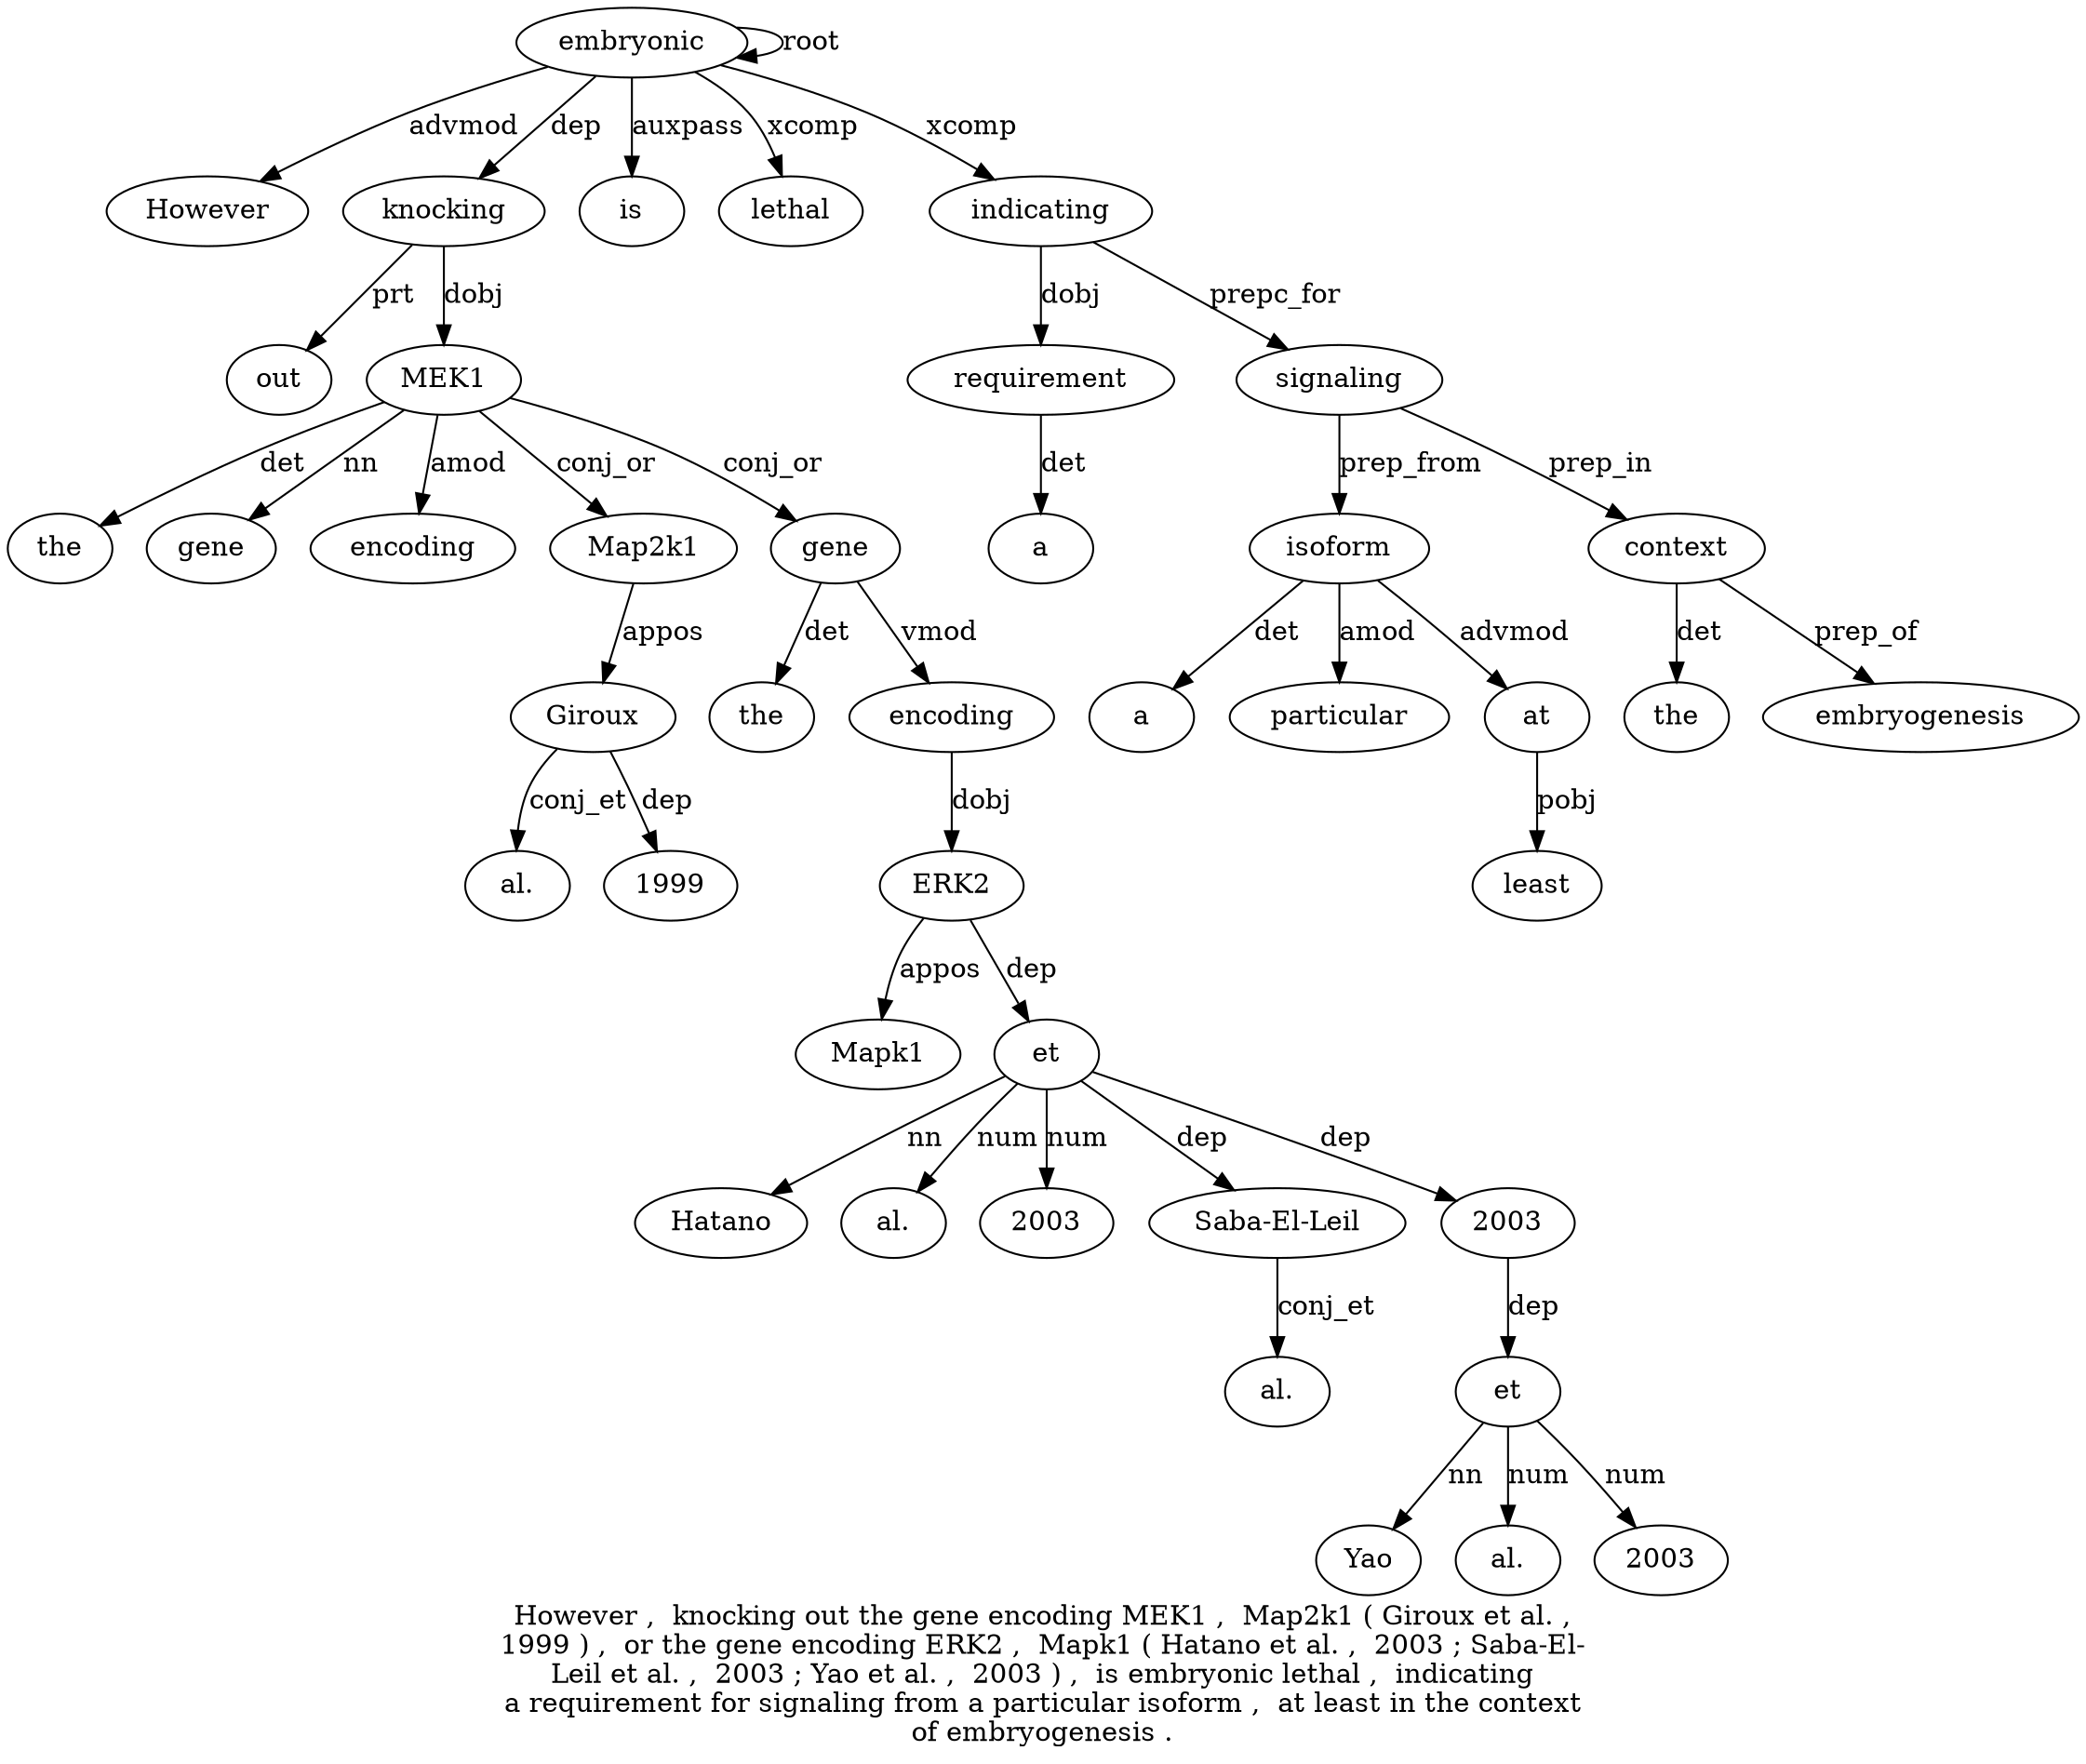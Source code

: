 digraph "However ,  knocking out the gene encoding MEK1 ,  Map2k1 ( Giroux et al. ,  1999 ) ,  or the gene encoding ERK2 ,  Mapk1 ( Hatano et al. ,  2003 ; Saba-El-Leil et al. ,  2003 ; Yao et al. ,  2003 ) ,  is embryonic lethal ,  indicating a requirement for signaling from a particular isoform ,  at least in the context of embryogenesis ." {
label="However ,  knocking out the gene encoding MEK1 ,  Map2k1 ( Giroux et al. ,
1999 ) ,  or the gene encoding ERK2 ,  Mapk1 ( Hatano et al. ,  2003 ; Saba-El-
Leil et al. ,  2003 ; Yao et al. ,  2003 ) ,  is embryonic lethal ,  indicating
a requirement for signaling from a particular isoform ,  at least in the context
of embryogenesis .";
embryonic47 [style=filled, fillcolor=white, label=embryonic];
However1 [style=filled, fillcolor=white, label=However];
embryonic47 -> However1  [label=advmod];
knocking3 [style=filled, fillcolor=white, label=knocking];
embryonic47 -> knocking3  [label=dep];
out4 [style=filled, fillcolor=white, label=out];
knocking3 -> out4  [label=prt];
MEK18 [style=filled, fillcolor=white, label=MEK1];
the5 [style=filled, fillcolor=white, label=the];
MEK18 -> the5  [label=det];
gene6 [style=filled, fillcolor=white, label=gene];
MEK18 -> gene6  [label=nn];
encoding7 [style=filled, fillcolor=white, label=encoding];
MEK18 -> encoding7  [label=amod];
knocking3 -> MEK18  [label=dobj];
Map2k110 [style=filled, fillcolor=white, label=Map2k1];
MEK18 -> Map2k110  [label=conj_or];
Giroux12 [style=filled, fillcolor=white, label=Giroux];
Map2k110 -> Giroux12  [label=appos];
"al.14" [style=filled, fillcolor=white, label="al."];
Giroux12 -> "al.14"  [label=conj_et];
199916 [style=filled, fillcolor=white, label=1999];
Giroux12 -> 199916  [label=dep];
gene21 [style=filled, fillcolor=white, label=gene];
the20 [style=filled, fillcolor=white, label=the];
gene21 -> the20  [label=det];
MEK18 -> gene21  [label=conj_or];
encoding22 [style=filled, fillcolor=white, label=encoding];
gene21 -> encoding22  [label=vmod];
ERK223 [style=filled, fillcolor=white, label=ERK2];
encoding22 -> ERK223  [label=dobj];
Mapk125 [style=filled, fillcolor=white, label=Mapk1];
ERK223 -> Mapk125  [label=appos];
et28 [style=filled, fillcolor=white, label=et];
Hatano27 [style=filled, fillcolor=white, label=Hatano];
et28 -> Hatano27  [label=nn];
ERK223 -> et28  [label=dep];
"al.29" [style=filled, fillcolor=white, label="al."];
et28 -> "al.29"  [label=num];
200331 [style=filled, fillcolor=white, label=2003];
et28 -> 200331  [label=num];
"Saba-El-Leil33" [style=filled, fillcolor=white, label="Saba-El-Leil"];
et28 -> "Saba-El-Leil33"  [label=dep];
"al.35" [style=filled, fillcolor=white, label="al."];
"Saba-El-Leil33" -> "al.35"  [label=conj_et];
200337 [style=filled, fillcolor=white, label=2003];
et28 -> 200337  [label=dep];
et40 [style=filled, fillcolor=white, label=et];
Yao39 [style=filled, fillcolor=white, label=Yao];
et40 -> Yao39  [label=nn];
200337 -> et40  [label=dep];
"al.41" [style=filled, fillcolor=white, label="al."];
et40 -> "al.41"  [label=num];
20034 [style=filled, fillcolor=white, label=2003];
et40 -> 20034  [label=num];
is46 [style=filled, fillcolor=white, label=is];
embryonic47 -> is46  [label=auxpass];
embryonic47 -> embryonic47  [label=root];
lethal48 [style=filled, fillcolor=white, label=lethal];
embryonic47 -> lethal48  [label=xcomp];
indicating50 [style=filled, fillcolor=white, label=indicating];
embryonic47 -> indicating50  [label=xcomp];
requirement52 [style=filled, fillcolor=white, label=requirement];
a51 [style=filled, fillcolor=white, label=a];
requirement52 -> a51  [label=det];
indicating50 -> requirement52  [label=dobj];
signaling54 [style=filled, fillcolor=white, label=signaling];
indicating50 -> signaling54  [label=prepc_for];
isoform58 [style=filled, fillcolor=white, label=isoform];
a56 [style=filled, fillcolor=white, label=a];
isoform58 -> a56  [label=det];
particular57 [style=filled, fillcolor=white, label=particular];
isoform58 -> particular57  [label=amod];
signaling54 -> isoform58  [label=prep_from];
at60 [style=filled, fillcolor=white, label=at];
isoform58 -> at60  [label=advmod];
least61 [style=filled, fillcolor=white, label=least];
at60 -> least61  [label=pobj];
context64 [style=filled, fillcolor=white, label=context];
the63 [style=filled, fillcolor=white, label=the];
context64 -> the63  [label=det];
signaling54 -> context64  [label=prep_in];
embryogenesis66 [style=filled, fillcolor=white, label=embryogenesis];
context64 -> embryogenesis66  [label=prep_of];
}
